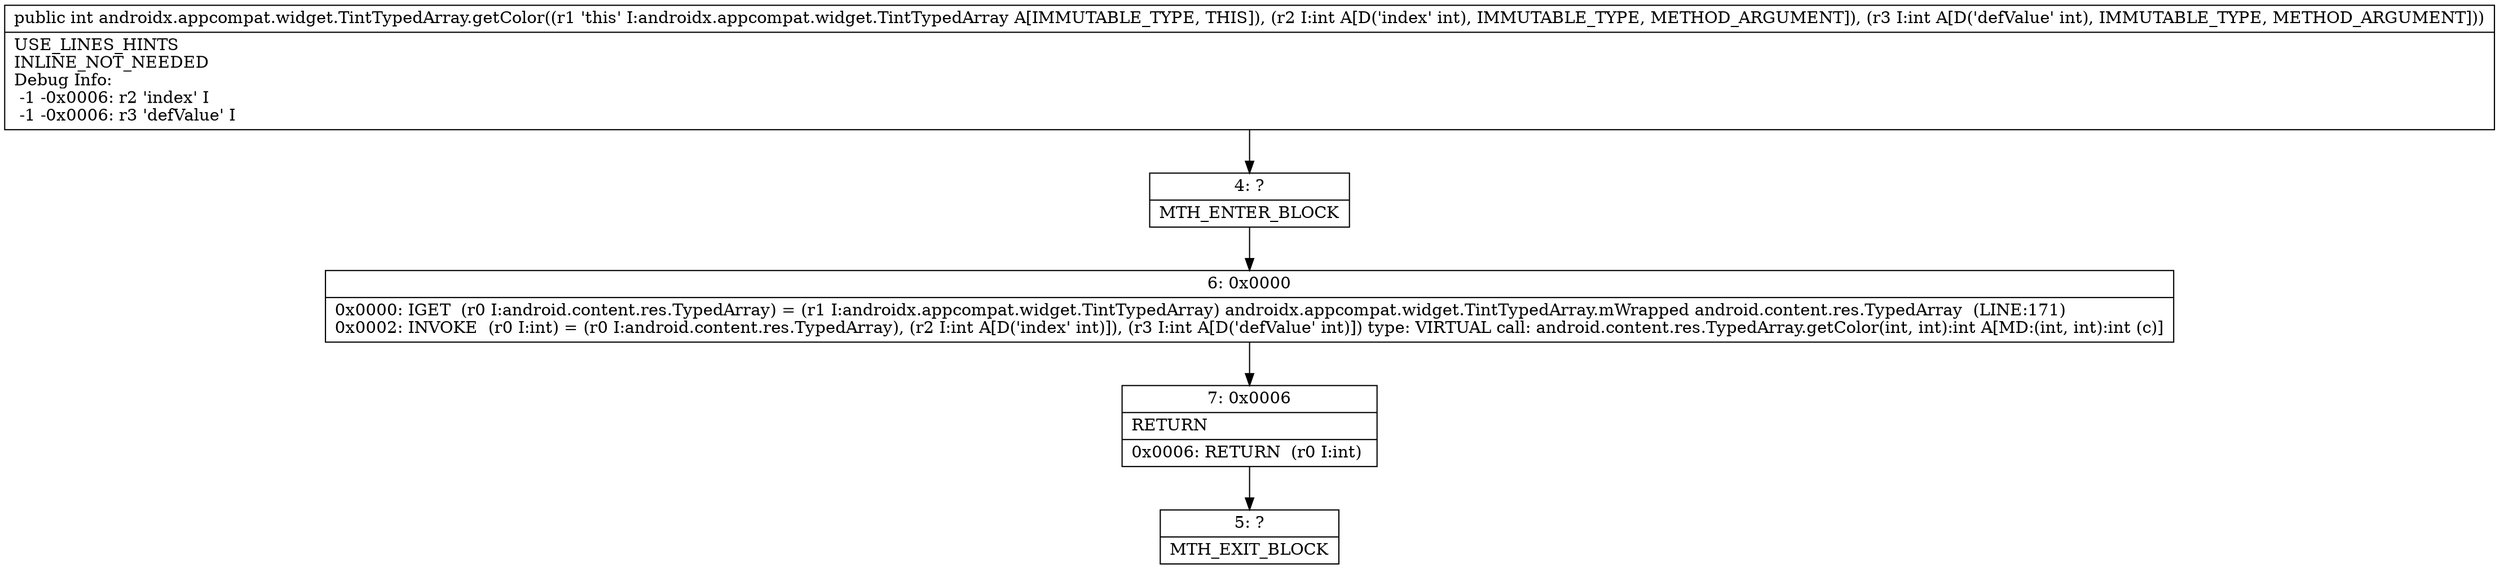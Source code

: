 digraph "CFG forandroidx.appcompat.widget.TintTypedArray.getColor(II)I" {
Node_4 [shape=record,label="{4\:\ ?|MTH_ENTER_BLOCK\l}"];
Node_6 [shape=record,label="{6\:\ 0x0000|0x0000: IGET  (r0 I:android.content.res.TypedArray) = (r1 I:androidx.appcompat.widget.TintTypedArray) androidx.appcompat.widget.TintTypedArray.mWrapped android.content.res.TypedArray  (LINE:171)\l0x0002: INVOKE  (r0 I:int) = (r0 I:android.content.res.TypedArray), (r2 I:int A[D('index' int)]), (r3 I:int A[D('defValue' int)]) type: VIRTUAL call: android.content.res.TypedArray.getColor(int, int):int A[MD:(int, int):int (c)]\l}"];
Node_7 [shape=record,label="{7\:\ 0x0006|RETURN\l|0x0006: RETURN  (r0 I:int) \l}"];
Node_5 [shape=record,label="{5\:\ ?|MTH_EXIT_BLOCK\l}"];
MethodNode[shape=record,label="{public int androidx.appcompat.widget.TintTypedArray.getColor((r1 'this' I:androidx.appcompat.widget.TintTypedArray A[IMMUTABLE_TYPE, THIS]), (r2 I:int A[D('index' int), IMMUTABLE_TYPE, METHOD_ARGUMENT]), (r3 I:int A[D('defValue' int), IMMUTABLE_TYPE, METHOD_ARGUMENT]))  | USE_LINES_HINTS\lINLINE_NOT_NEEDED\lDebug Info:\l  \-1 \-0x0006: r2 'index' I\l  \-1 \-0x0006: r3 'defValue' I\l}"];
MethodNode -> Node_4;Node_4 -> Node_6;
Node_6 -> Node_7;
Node_7 -> Node_5;
}

